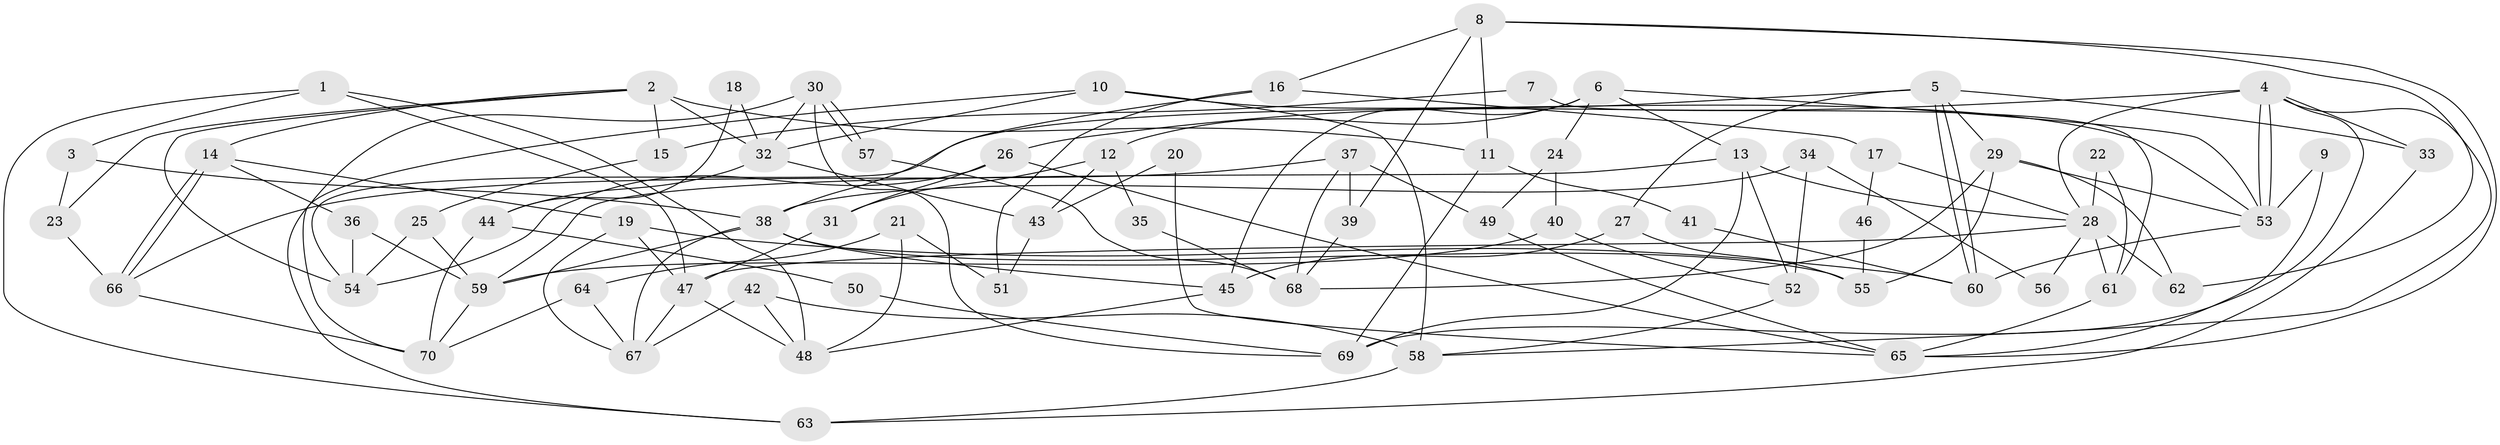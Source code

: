 // coarse degree distribution, {4: 0.1951219512195122, 8: 0.0975609756097561, 6: 0.12195121951219512, 9: 0.04878048780487805, 3: 0.17073170731707318, 7: 0.0975609756097561, 2: 0.0975609756097561, 5: 0.17073170731707318}
// Generated by graph-tools (version 1.1) at 2025/24/03/03/25 07:24:00]
// undirected, 70 vertices, 140 edges
graph export_dot {
graph [start="1"]
  node [color=gray90,style=filled];
  1;
  2;
  3;
  4;
  5;
  6;
  7;
  8;
  9;
  10;
  11;
  12;
  13;
  14;
  15;
  16;
  17;
  18;
  19;
  20;
  21;
  22;
  23;
  24;
  25;
  26;
  27;
  28;
  29;
  30;
  31;
  32;
  33;
  34;
  35;
  36;
  37;
  38;
  39;
  40;
  41;
  42;
  43;
  44;
  45;
  46;
  47;
  48;
  49;
  50;
  51;
  52;
  53;
  54;
  55;
  56;
  57;
  58;
  59;
  60;
  61;
  62;
  63;
  64;
  65;
  66;
  67;
  68;
  69;
  70;
  1 -- 63;
  1 -- 47;
  1 -- 3;
  1 -- 48;
  2 -- 14;
  2 -- 23;
  2 -- 11;
  2 -- 15;
  2 -- 32;
  2 -- 54;
  3 -- 38;
  3 -- 23;
  4 -- 53;
  4 -- 53;
  4 -- 69;
  4 -- 26;
  4 -- 28;
  4 -- 33;
  4 -- 58;
  5 -- 54;
  5 -- 60;
  5 -- 60;
  5 -- 27;
  5 -- 29;
  5 -- 33;
  6 -- 53;
  6 -- 13;
  6 -- 12;
  6 -- 24;
  6 -- 45;
  7 -- 61;
  7 -- 15;
  8 -- 62;
  8 -- 39;
  8 -- 11;
  8 -- 16;
  8 -- 65;
  9 -- 65;
  9 -- 53;
  10 -- 32;
  10 -- 58;
  10 -- 53;
  10 -- 63;
  11 -- 41;
  11 -- 69;
  12 -- 31;
  12 -- 35;
  12 -- 43;
  13 -- 69;
  13 -- 28;
  13 -- 52;
  13 -- 59;
  14 -- 66;
  14 -- 66;
  14 -- 19;
  14 -- 36;
  15 -- 25;
  16 -- 38;
  16 -- 17;
  16 -- 51;
  17 -- 28;
  17 -- 46;
  18 -- 44;
  18 -- 32;
  19 -- 47;
  19 -- 60;
  19 -- 67;
  20 -- 43;
  20 -- 65;
  21 -- 64;
  21 -- 48;
  21 -- 51;
  22 -- 28;
  22 -- 61;
  23 -- 66;
  24 -- 40;
  24 -- 49;
  25 -- 54;
  25 -- 59;
  26 -- 54;
  26 -- 31;
  26 -- 65;
  27 -- 45;
  27 -- 55;
  28 -- 47;
  28 -- 56;
  28 -- 61;
  28 -- 62;
  29 -- 53;
  29 -- 55;
  29 -- 62;
  29 -- 68;
  30 -- 57;
  30 -- 57;
  30 -- 32;
  30 -- 69;
  30 -- 70;
  31 -- 47;
  32 -- 43;
  32 -- 44;
  33 -- 63;
  34 -- 52;
  34 -- 38;
  34 -- 56;
  35 -- 68;
  36 -- 59;
  36 -- 54;
  37 -- 66;
  37 -- 49;
  37 -- 39;
  37 -- 68;
  38 -- 55;
  38 -- 67;
  38 -- 45;
  38 -- 59;
  39 -- 68;
  40 -- 59;
  40 -- 52;
  41 -- 60;
  42 -- 48;
  42 -- 58;
  42 -- 67;
  43 -- 51;
  44 -- 70;
  44 -- 50;
  45 -- 48;
  46 -- 55;
  47 -- 67;
  47 -- 48;
  49 -- 65;
  50 -- 69;
  52 -- 58;
  53 -- 60;
  57 -- 68;
  58 -- 63;
  59 -- 70;
  61 -- 65;
  64 -- 67;
  64 -- 70;
  66 -- 70;
}
